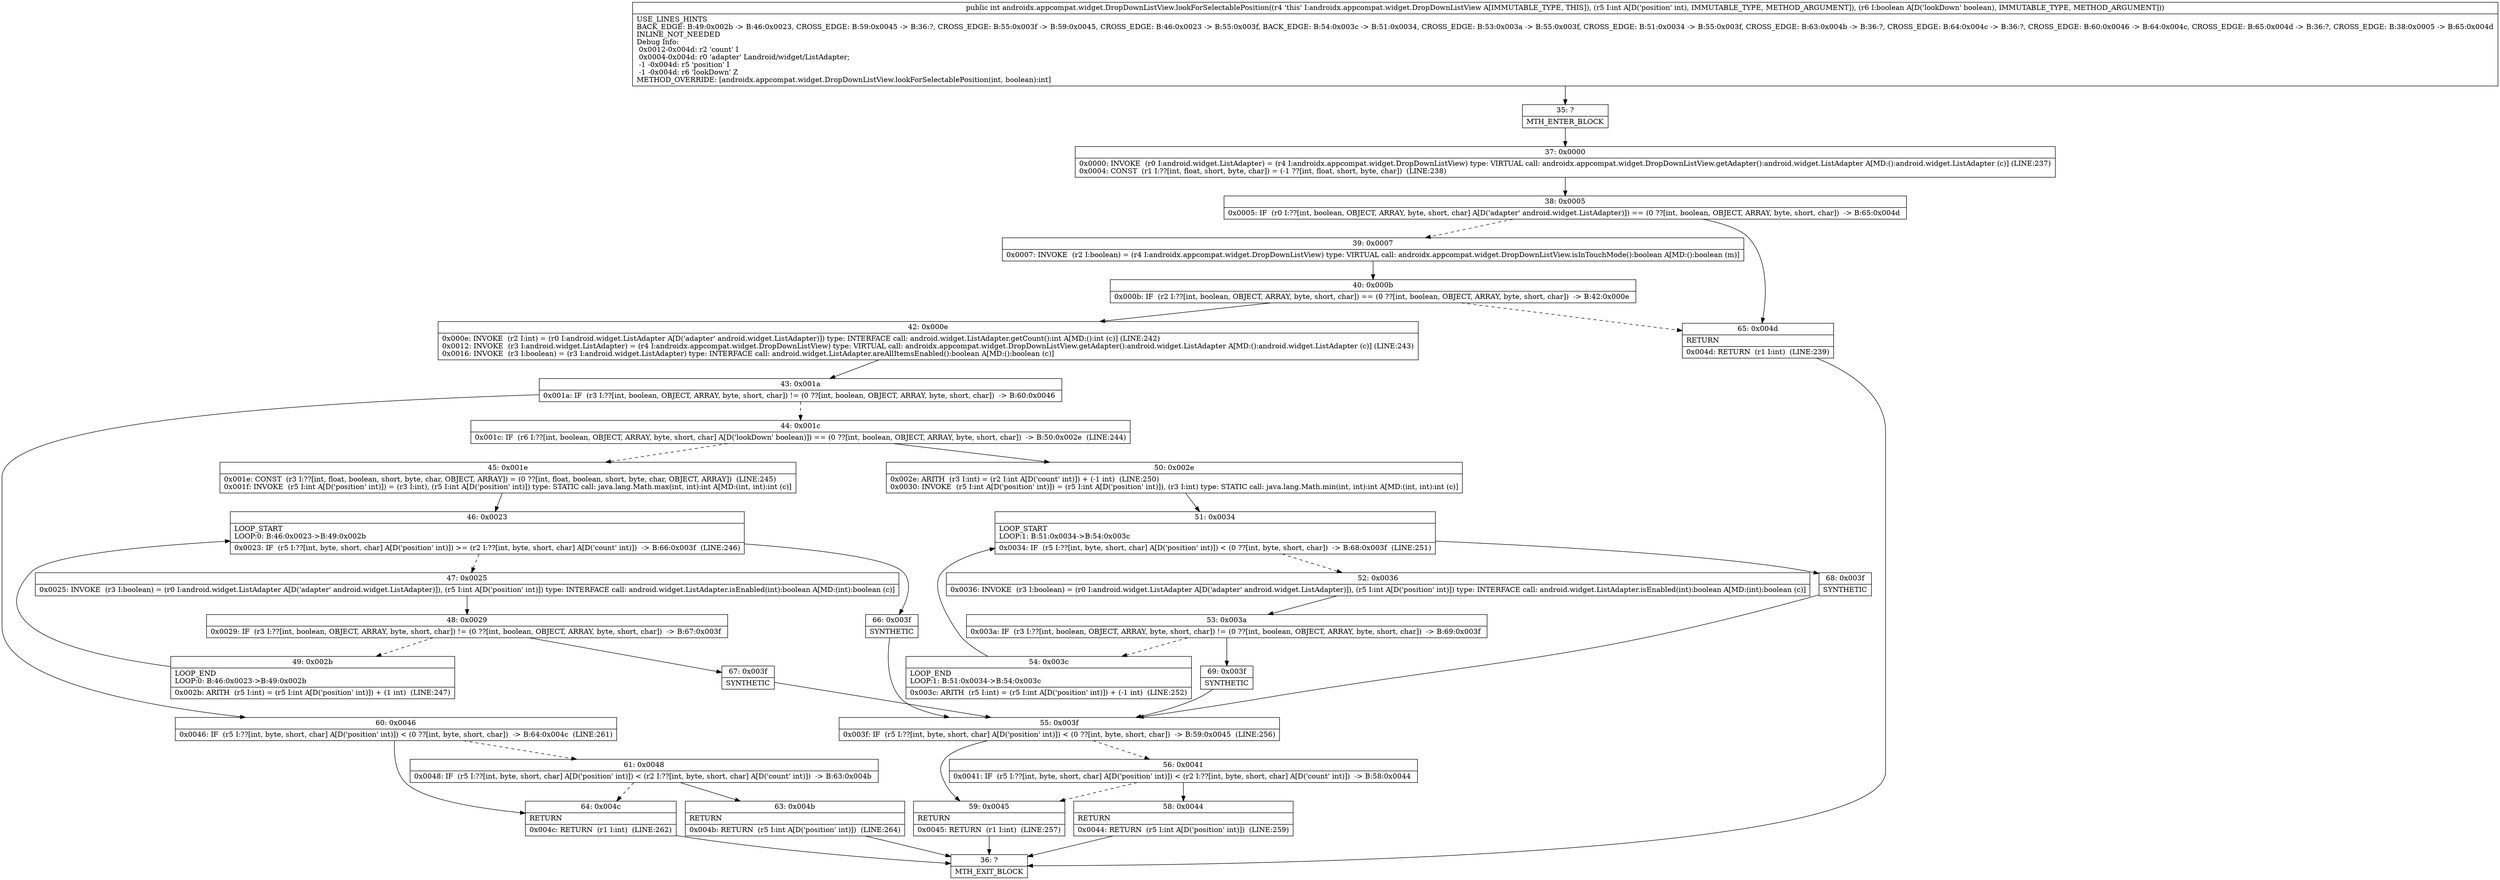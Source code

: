 digraph "CFG forandroidx.appcompat.widget.DropDownListView.lookForSelectablePosition(IZ)I" {
Node_35 [shape=record,label="{35\:\ ?|MTH_ENTER_BLOCK\l}"];
Node_37 [shape=record,label="{37\:\ 0x0000|0x0000: INVOKE  (r0 I:android.widget.ListAdapter) = (r4 I:androidx.appcompat.widget.DropDownListView) type: VIRTUAL call: androidx.appcompat.widget.DropDownListView.getAdapter():android.widget.ListAdapter A[MD:():android.widget.ListAdapter (c)] (LINE:237)\l0x0004: CONST  (r1 I:??[int, float, short, byte, char]) = (\-1 ??[int, float, short, byte, char])  (LINE:238)\l}"];
Node_38 [shape=record,label="{38\:\ 0x0005|0x0005: IF  (r0 I:??[int, boolean, OBJECT, ARRAY, byte, short, char] A[D('adapter' android.widget.ListAdapter)]) == (0 ??[int, boolean, OBJECT, ARRAY, byte, short, char])  \-\> B:65:0x004d \l}"];
Node_39 [shape=record,label="{39\:\ 0x0007|0x0007: INVOKE  (r2 I:boolean) = (r4 I:androidx.appcompat.widget.DropDownListView) type: VIRTUAL call: androidx.appcompat.widget.DropDownListView.isInTouchMode():boolean A[MD:():boolean (m)]\l}"];
Node_40 [shape=record,label="{40\:\ 0x000b|0x000b: IF  (r2 I:??[int, boolean, OBJECT, ARRAY, byte, short, char]) == (0 ??[int, boolean, OBJECT, ARRAY, byte, short, char])  \-\> B:42:0x000e \l}"];
Node_42 [shape=record,label="{42\:\ 0x000e|0x000e: INVOKE  (r2 I:int) = (r0 I:android.widget.ListAdapter A[D('adapter' android.widget.ListAdapter)]) type: INTERFACE call: android.widget.ListAdapter.getCount():int A[MD:():int (c)] (LINE:242)\l0x0012: INVOKE  (r3 I:android.widget.ListAdapter) = (r4 I:androidx.appcompat.widget.DropDownListView) type: VIRTUAL call: androidx.appcompat.widget.DropDownListView.getAdapter():android.widget.ListAdapter A[MD:():android.widget.ListAdapter (c)] (LINE:243)\l0x0016: INVOKE  (r3 I:boolean) = (r3 I:android.widget.ListAdapter) type: INTERFACE call: android.widget.ListAdapter.areAllItemsEnabled():boolean A[MD:():boolean (c)]\l}"];
Node_43 [shape=record,label="{43\:\ 0x001a|0x001a: IF  (r3 I:??[int, boolean, OBJECT, ARRAY, byte, short, char]) != (0 ??[int, boolean, OBJECT, ARRAY, byte, short, char])  \-\> B:60:0x0046 \l}"];
Node_44 [shape=record,label="{44\:\ 0x001c|0x001c: IF  (r6 I:??[int, boolean, OBJECT, ARRAY, byte, short, char] A[D('lookDown' boolean)]) == (0 ??[int, boolean, OBJECT, ARRAY, byte, short, char])  \-\> B:50:0x002e  (LINE:244)\l}"];
Node_45 [shape=record,label="{45\:\ 0x001e|0x001e: CONST  (r3 I:??[int, float, boolean, short, byte, char, OBJECT, ARRAY]) = (0 ??[int, float, boolean, short, byte, char, OBJECT, ARRAY])  (LINE:245)\l0x001f: INVOKE  (r5 I:int A[D('position' int)]) = (r3 I:int), (r5 I:int A[D('position' int)]) type: STATIC call: java.lang.Math.max(int, int):int A[MD:(int, int):int (c)]\l}"];
Node_46 [shape=record,label="{46\:\ 0x0023|LOOP_START\lLOOP:0: B:46:0x0023\-\>B:49:0x002b\l|0x0023: IF  (r5 I:??[int, byte, short, char] A[D('position' int)]) \>= (r2 I:??[int, byte, short, char] A[D('count' int)])  \-\> B:66:0x003f  (LINE:246)\l}"];
Node_47 [shape=record,label="{47\:\ 0x0025|0x0025: INVOKE  (r3 I:boolean) = (r0 I:android.widget.ListAdapter A[D('adapter' android.widget.ListAdapter)]), (r5 I:int A[D('position' int)]) type: INTERFACE call: android.widget.ListAdapter.isEnabled(int):boolean A[MD:(int):boolean (c)]\l}"];
Node_48 [shape=record,label="{48\:\ 0x0029|0x0029: IF  (r3 I:??[int, boolean, OBJECT, ARRAY, byte, short, char]) != (0 ??[int, boolean, OBJECT, ARRAY, byte, short, char])  \-\> B:67:0x003f \l}"];
Node_49 [shape=record,label="{49\:\ 0x002b|LOOP_END\lLOOP:0: B:46:0x0023\-\>B:49:0x002b\l|0x002b: ARITH  (r5 I:int) = (r5 I:int A[D('position' int)]) + (1 int)  (LINE:247)\l}"];
Node_67 [shape=record,label="{67\:\ 0x003f|SYNTHETIC\l}"];
Node_55 [shape=record,label="{55\:\ 0x003f|0x003f: IF  (r5 I:??[int, byte, short, char] A[D('position' int)]) \< (0 ??[int, byte, short, char])  \-\> B:59:0x0045  (LINE:256)\l}"];
Node_56 [shape=record,label="{56\:\ 0x0041|0x0041: IF  (r5 I:??[int, byte, short, char] A[D('position' int)]) \< (r2 I:??[int, byte, short, char] A[D('count' int)])  \-\> B:58:0x0044 \l}"];
Node_58 [shape=record,label="{58\:\ 0x0044|RETURN\l|0x0044: RETURN  (r5 I:int A[D('position' int)])  (LINE:259)\l}"];
Node_36 [shape=record,label="{36\:\ ?|MTH_EXIT_BLOCK\l}"];
Node_59 [shape=record,label="{59\:\ 0x0045|RETURN\l|0x0045: RETURN  (r1 I:int)  (LINE:257)\l}"];
Node_66 [shape=record,label="{66\:\ 0x003f|SYNTHETIC\l}"];
Node_50 [shape=record,label="{50\:\ 0x002e|0x002e: ARITH  (r3 I:int) = (r2 I:int A[D('count' int)]) + (\-1 int)  (LINE:250)\l0x0030: INVOKE  (r5 I:int A[D('position' int)]) = (r5 I:int A[D('position' int)]), (r3 I:int) type: STATIC call: java.lang.Math.min(int, int):int A[MD:(int, int):int (c)]\l}"];
Node_51 [shape=record,label="{51\:\ 0x0034|LOOP_START\lLOOP:1: B:51:0x0034\-\>B:54:0x003c\l|0x0034: IF  (r5 I:??[int, byte, short, char] A[D('position' int)]) \< (0 ??[int, byte, short, char])  \-\> B:68:0x003f  (LINE:251)\l}"];
Node_52 [shape=record,label="{52\:\ 0x0036|0x0036: INVOKE  (r3 I:boolean) = (r0 I:android.widget.ListAdapter A[D('adapter' android.widget.ListAdapter)]), (r5 I:int A[D('position' int)]) type: INTERFACE call: android.widget.ListAdapter.isEnabled(int):boolean A[MD:(int):boolean (c)]\l}"];
Node_53 [shape=record,label="{53\:\ 0x003a|0x003a: IF  (r3 I:??[int, boolean, OBJECT, ARRAY, byte, short, char]) != (0 ??[int, boolean, OBJECT, ARRAY, byte, short, char])  \-\> B:69:0x003f \l}"];
Node_54 [shape=record,label="{54\:\ 0x003c|LOOP_END\lLOOP:1: B:51:0x0034\-\>B:54:0x003c\l|0x003c: ARITH  (r5 I:int) = (r5 I:int A[D('position' int)]) + (\-1 int)  (LINE:252)\l}"];
Node_69 [shape=record,label="{69\:\ 0x003f|SYNTHETIC\l}"];
Node_68 [shape=record,label="{68\:\ 0x003f|SYNTHETIC\l}"];
Node_60 [shape=record,label="{60\:\ 0x0046|0x0046: IF  (r5 I:??[int, byte, short, char] A[D('position' int)]) \< (0 ??[int, byte, short, char])  \-\> B:64:0x004c  (LINE:261)\l}"];
Node_61 [shape=record,label="{61\:\ 0x0048|0x0048: IF  (r5 I:??[int, byte, short, char] A[D('position' int)]) \< (r2 I:??[int, byte, short, char] A[D('count' int)])  \-\> B:63:0x004b \l}"];
Node_63 [shape=record,label="{63\:\ 0x004b|RETURN\l|0x004b: RETURN  (r5 I:int A[D('position' int)])  (LINE:264)\l}"];
Node_64 [shape=record,label="{64\:\ 0x004c|RETURN\l|0x004c: RETURN  (r1 I:int)  (LINE:262)\l}"];
Node_65 [shape=record,label="{65\:\ 0x004d|RETURN\l|0x004d: RETURN  (r1 I:int)  (LINE:239)\l}"];
MethodNode[shape=record,label="{public int androidx.appcompat.widget.DropDownListView.lookForSelectablePosition((r4 'this' I:androidx.appcompat.widget.DropDownListView A[IMMUTABLE_TYPE, THIS]), (r5 I:int A[D('position' int), IMMUTABLE_TYPE, METHOD_ARGUMENT]), (r6 I:boolean A[D('lookDown' boolean), IMMUTABLE_TYPE, METHOD_ARGUMENT]))  | USE_LINES_HINTS\lBACK_EDGE: B:49:0x002b \-\> B:46:0x0023, CROSS_EDGE: B:59:0x0045 \-\> B:36:?, CROSS_EDGE: B:55:0x003f \-\> B:59:0x0045, CROSS_EDGE: B:46:0x0023 \-\> B:55:0x003f, BACK_EDGE: B:54:0x003c \-\> B:51:0x0034, CROSS_EDGE: B:53:0x003a \-\> B:55:0x003f, CROSS_EDGE: B:51:0x0034 \-\> B:55:0x003f, CROSS_EDGE: B:63:0x004b \-\> B:36:?, CROSS_EDGE: B:64:0x004c \-\> B:36:?, CROSS_EDGE: B:60:0x0046 \-\> B:64:0x004c, CROSS_EDGE: B:65:0x004d \-\> B:36:?, CROSS_EDGE: B:38:0x0005 \-\> B:65:0x004d\lINLINE_NOT_NEEDED\lDebug Info:\l  0x0012\-0x004d: r2 'count' I\l  0x0004\-0x004d: r0 'adapter' Landroid\/widget\/ListAdapter;\l  \-1 \-0x004d: r5 'position' I\l  \-1 \-0x004d: r6 'lookDown' Z\lMETHOD_OVERRIDE: [androidx.appcompat.widget.DropDownListView.lookForSelectablePosition(int, boolean):int]\l}"];
MethodNode -> Node_35;Node_35 -> Node_37;
Node_37 -> Node_38;
Node_38 -> Node_39[style=dashed];
Node_38 -> Node_65;
Node_39 -> Node_40;
Node_40 -> Node_42;
Node_40 -> Node_65[style=dashed];
Node_42 -> Node_43;
Node_43 -> Node_44[style=dashed];
Node_43 -> Node_60;
Node_44 -> Node_45[style=dashed];
Node_44 -> Node_50;
Node_45 -> Node_46;
Node_46 -> Node_47[style=dashed];
Node_46 -> Node_66;
Node_47 -> Node_48;
Node_48 -> Node_49[style=dashed];
Node_48 -> Node_67;
Node_49 -> Node_46;
Node_67 -> Node_55;
Node_55 -> Node_56[style=dashed];
Node_55 -> Node_59;
Node_56 -> Node_58;
Node_56 -> Node_59[style=dashed];
Node_58 -> Node_36;
Node_59 -> Node_36;
Node_66 -> Node_55;
Node_50 -> Node_51;
Node_51 -> Node_52[style=dashed];
Node_51 -> Node_68;
Node_52 -> Node_53;
Node_53 -> Node_54[style=dashed];
Node_53 -> Node_69;
Node_54 -> Node_51;
Node_69 -> Node_55;
Node_68 -> Node_55;
Node_60 -> Node_61[style=dashed];
Node_60 -> Node_64;
Node_61 -> Node_63;
Node_61 -> Node_64[style=dashed];
Node_63 -> Node_36;
Node_64 -> Node_36;
Node_65 -> Node_36;
}


